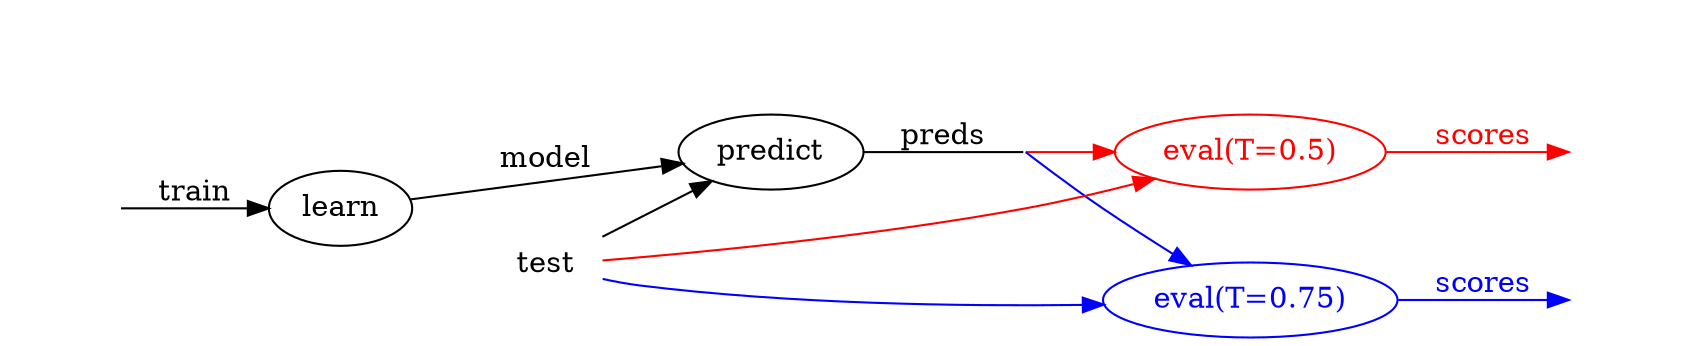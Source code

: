 digraph G {
	node [label="\N"];
	graph [rankdir="LR"];
	"START" [label="", shape=plaintext];
	"learn";
	"DUMMY" [label="", shape=plaintext];
	"predict";
	"preds" [label="", shape=plaintext, width=0];

	"eval1" [label="eval(T=0.5)", color=red, fontcolor=red];
	"eval2" [label="eval(T=0.75)", color=blue, fontcolor=blue];
	"test" [shape=plaintext];
	"STOP1" [label="", shape=plaintext];
	"STOP2" [label="", shape=plaintext];
	"START" -> "learn" [label="train"];
	"DUMMY" -> "predict" [color=transparent];
	"DUMMY" -> "eval1" [color=transparent];
	"learn" -> "test" [color=transparent];
	"learn" -> "predict" [label="model"];

	"test" -> "predict";
	"predict" -> "preds" [label="preds", arrowhead=none];
	"preds" -> "eval1" [color=red];
	"preds" -> "eval2" [color=blue];
	"test" -> "eval1" [color=red];
	"test" -> "eval2" [color=blue];
	"eval1" -> "STOP1" [label="scores", color=red, fontcolor=red];
	"eval2" -> "STOP2" [label="scores", color=blue, fontcolor=blue];
}

